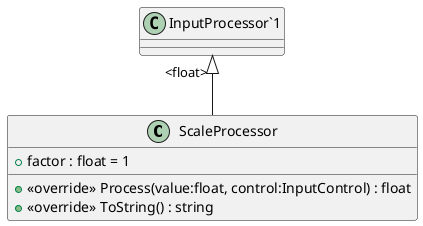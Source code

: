 @startuml
class ScaleProcessor {
    + factor : float = 1
    + <<override>> Process(value:float, control:InputControl) : float
    + <<override>> ToString() : string
}
"InputProcessor`1" "<float>" <|-- ScaleProcessor
@enduml
